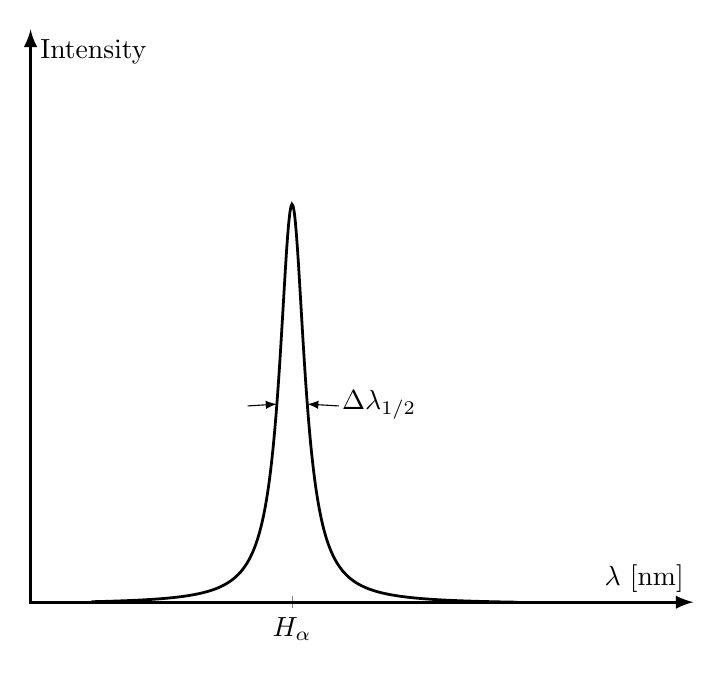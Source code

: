 \begin{tikzpicture}
\usetikzlibrary{arrows.meta}
\begin{axis}[
axis lines=center, ytick=\empty,
xtick={430},
xticklabels={$H_\alpha$},
xlabel={$\lambda$ [nm]},
ylabel={Intensity},
xmin=-2,xmax=1090,ymax=2.3,
xmajorgrids=false,
clip=false,
inner axis line style={-latex,very thick},
scale only axis=true,
]
\addplot[line width=1pt,samples=400,domain=100:800]
{1000/((x-430)^2+25^2)};
\draw[latex-] (axis cs:455,0.8) -- node[right]{$\ \Delta \lambda_{1/2}$} +(axis cs:50,0);
\draw[latex-] (axis cs:405,0.8) -- +(axis cs:-50,0);
\end{axis}
\end{tikzpicture}
